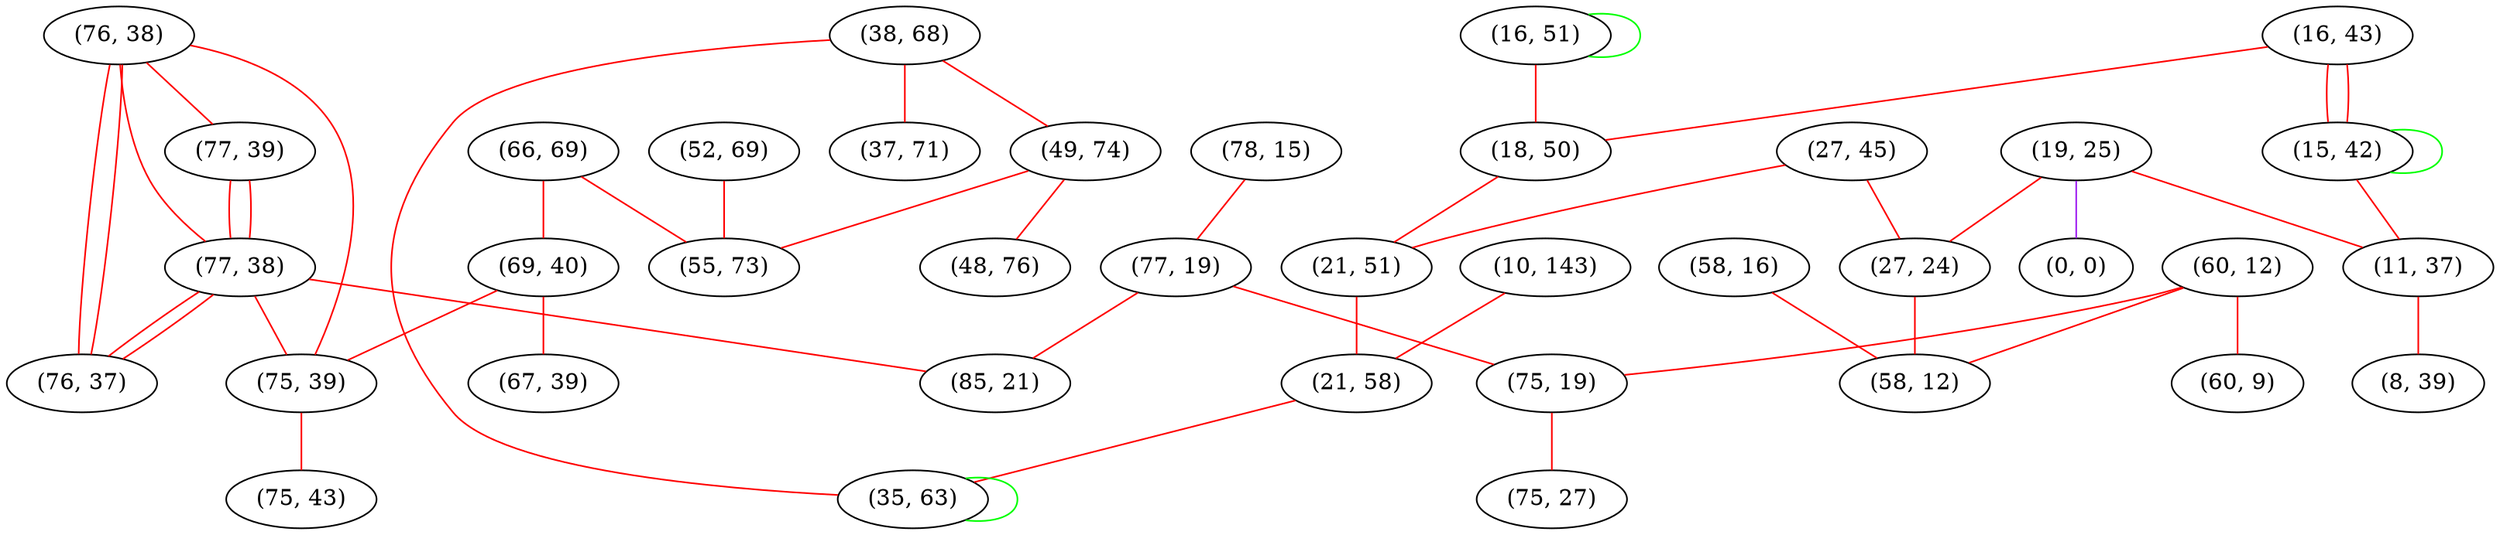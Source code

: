 graph "" {
"(76, 38)";
"(10, 143)";
"(77, 39)";
"(78, 15)";
"(77, 19)";
"(66, 69)";
"(38, 68)";
"(16, 43)";
"(49, 74)";
"(15, 42)";
"(27, 45)";
"(77, 38)";
"(19, 25)";
"(52, 69)";
"(58, 16)";
"(16, 51)";
"(60, 12)";
"(69, 40)";
"(48, 76)";
"(75, 39)";
"(0, 0)";
"(85, 21)";
"(11, 37)";
"(27, 24)";
"(37, 71)";
"(60, 9)";
"(55, 73)";
"(58, 12)";
"(18, 50)";
"(67, 39)";
"(75, 19)";
"(21, 51)";
"(21, 58)";
"(75, 43)";
"(76, 37)";
"(35, 63)";
"(75, 27)";
"(8, 39)";
"(76, 38)" -- "(77, 38)"  [color=red, key=0, weight=1];
"(76, 38)" -- "(75, 39)"  [color=red, key=0, weight=1];
"(76, 38)" -- "(77, 39)"  [color=red, key=0, weight=1];
"(76, 38)" -- "(76, 37)"  [color=red, key=0, weight=1];
"(76, 38)" -- "(76, 37)"  [color=red, key=1, weight=1];
"(10, 143)" -- "(21, 58)"  [color=red, key=0, weight=1];
"(77, 39)" -- "(77, 38)"  [color=red, key=0, weight=1];
"(77, 39)" -- "(77, 38)"  [color=red, key=1, weight=1];
"(78, 15)" -- "(77, 19)"  [color=red, key=0, weight=1];
"(77, 19)" -- "(75, 19)"  [color=red, key=0, weight=1];
"(77, 19)" -- "(85, 21)"  [color=red, key=0, weight=1];
"(66, 69)" -- "(69, 40)"  [color=red, key=0, weight=1];
"(66, 69)" -- "(55, 73)"  [color=red, key=0, weight=1];
"(38, 68)" -- "(49, 74)"  [color=red, key=0, weight=1];
"(38, 68)" -- "(35, 63)"  [color=red, key=0, weight=1];
"(38, 68)" -- "(37, 71)"  [color=red, key=0, weight=1];
"(16, 43)" -- "(15, 42)"  [color=red, key=0, weight=1];
"(16, 43)" -- "(15, 42)"  [color=red, key=1, weight=1];
"(16, 43)" -- "(18, 50)"  [color=red, key=0, weight=1];
"(49, 74)" -- "(55, 73)"  [color=red, key=0, weight=1];
"(49, 74)" -- "(48, 76)"  [color=red, key=0, weight=1];
"(15, 42)" -- "(15, 42)"  [color=green, key=0, weight=2];
"(15, 42)" -- "(11, 37)"  [color=red, key=0, weight=1];
"(27, 45)" -- "(27, 24)"  [color=red, key=0, weight=1];
"(27, 45)" -- "(21, 51)"  [color=red, key=0, weight=1];
"(77, 38)" -- "(76, 37)"  [color=red, key=0, weight=1];
"(77, 38)" -- "(76, 37)"  [color=red, key=1, weight=1];
"(77, 38)" -- "(75, 39)"  [color=red, key=0, weight=1];
"(77, 38)" -- "(85, 21)"  [color=red, key=0, weight=1];
"(19, 25)" -- "(27, 24)"  [color=red, key=0, weight=1];
"(19, 25)" -- "(0, 0)"  [color=purple, key=0, weight=4];
"(19, 25)" -- "(11, 37)"  [color=red, key=0, weight=1];
"(52, 69)" -- "(55, 73)"  [color=red, key=0, weight=1];
"(58, 16)" -- "(58, 12)"  [color=red, key=0, weight=1];
"(16, 51)" -- "(16, 51)"  [color=green, key=0, weight=2];
"(16, 51)" -- "(18, 50)"  [color=red, key=0, weight=1];
"(60, 12)" -- "(60, 9)"  [color=red, key=0, weight=1];
"(60, 12)" -- "(58, 12)"  [color=red, key=0, weight=1];
"(60, 12)" -- "(75, 19)"  [color=red, key=0, weight=1];
"(69, 40)" -- "(75, 39)"  [color=red, key=0, weight=1];
"(69, 40)" -- "(67, 39)"  [color=red, key=0, weight=1];
"(75, 39)" -- "(75, 43)"  [color=red, key=0, weight=1];
"(11, 37)" -- "(8, 39)"  [color=red, key=0, weight=1];
"(27, 24)" -- "(58, 12)"  [color=red, key=0, weight=1];
"(18, 50)" -- "(21, 51)"  [color=red, key=0, weight=1];
"(75, 19)" -- "(75, 27)"  [color=red, key=0, weight=1];
"(21, 51)" -- "(21, 58)"  [color=red, key=0, weight=1];
"(21, 58)" -- "(35, 63)"  [color=red, key=0, weight=1];
"(35, 63)" -- "(35, 63)"  [color=green, key=0, weight=2];
}
